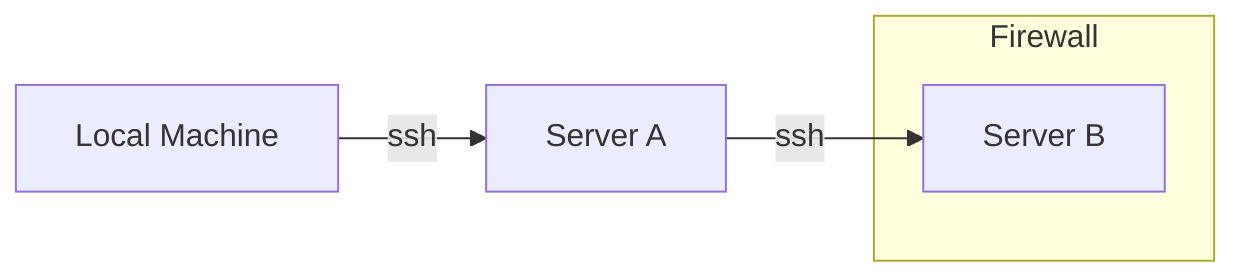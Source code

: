 graph LR
  A[Local Machine] -->|ssh| B[Server A]
  B -->|ssh| C[Server B]
  subgraph Firewall
    C
  end